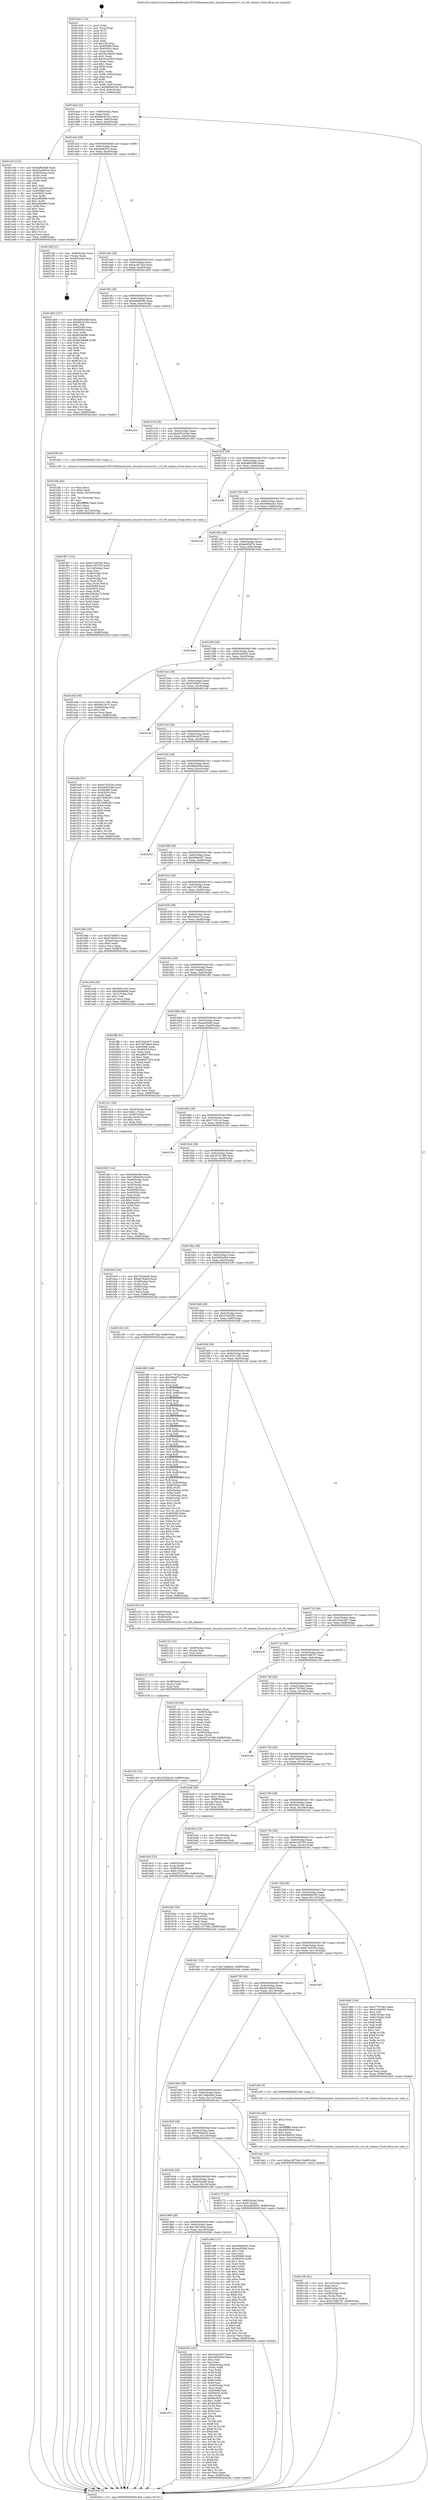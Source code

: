digraph "0x401430" {
  label = "0x401430 (/mnt/c/Users/mathe/Desktop/tcc/POCII/binaries/extr_linuxdriversnetvrf.c_vrf_rt6_release_Final-ollvm.out::main(0))"
  labelloc = "t"
  node[shape=record]

  Entry [label="",width=0.3,height=0.3,shape=circle,fillcolor=black,style=filled]
  "0x4014a4" [label="{
     0x4014a4 [32]\l
     | [instrs]\l
     &nbsp;&nbsp;0x4014a4 \<+6\>: mov -0x88(%rbp),%eax\l
     &nbsp;&nbsp;0x4014aa \<+2\>: mov %eax,%ecx\l
     &nbsp;&nbsp;0x4014ac \<+6\>: sub $0x88cd1202,%ecx\l
     &nbsp;&nbsp;0x4014b2 \<+6\>: mov %eax,-0x9c(%rbp)\l
     &nbsp;&nbsp;0x4014b8 \<+6\>: mov %ecx,-0xa0(%rbp)\l
     &nbsp;&nbsp;0x4014be \<+6\>: je 0000000000401e43 \<main+0xa13\>\l
  }"]
  "0x401e43" [label="{
     0x401e43 [122]\l
     | [instrs]\l
     &nbsp;&nbsp;0x401e43 \<+5\>: mov $0xbaf6c8d8,%eax\l
     &nbsp;&nbsp;0x401e48 \<+5\>: mov $0xd2ad4034,%ecx\l
     &nbsp;&nbsp;0x401e4d \<+4\>: mov -0x40(%rbp),%rdx\l
     &nbsp;&nbsp;0x401e51 \<+2\>: mov (%rdx),%esi\l
     &nbsp;&nbsp;0x401e53 \<+4\>: mov -0x50(%rbp),%rdx\l
     &nbsp;&nbsp;0x401e57 \<+2\>: cmp (%rdx),%esi\l
     &nbsp;&nbsp;0x401e59 \<+4\>: setl %dil\l
     &nbsp;&nbsp;0x401e5d \<+4\>: and $0x1,%dil\l
     &nbsp;&nbsp;0x401e61 \<+4\>: mov %dil,-0x29(%rbp)\l
     &nbsp;&nbsp;0x401e65 \<+7\>: mov 0x405068,%esi\l
     &nbsp;&nbsp;0x401e6c \<+8\>: mov 0x405054,%r8d\l
     &nbsp;&nbsp;0x401e74 \<+3\>: mov %esi,%r9d\l
     &nbsp;&nbsp;0x401e77 \<+7\>: sub $0xecf6b899,%r9d\l
     &nbsp;&nbsp;0x401e7e \<+4\>: sub $0x1,%r9d\l
     &nbsp;&nbsp;0x401e82 \<+7\>: add $0xecf6b899,%r9d\l
     &nbsp;&nbsp;0x401e89 \<+4\>: imul %r9d,%esi\l
     &nbsp;&nbsp;0x401e8d \<+3\>: and $0x1,%esi\l
     &nbsp;&nbsp;0x401e90 \<+3\>: cmp $0x0,%esi\l
     &nbsp;&nbsp;0x401e93 \<+4\>: sete %dil\l
     &nbsp;&nbsp;0x401e97 \<+4\>: cmp $0xa,%r8d\l
     &nbsp;&nbsp;0x401e9b \<+4\>: setl %r10b\l
     &nbsp;&nbsp;0x401e9f \<+3\>: mov %dil,%r11b\l
     &nbsp;&nbsp;0x401ea2 \<+3\>: and %r10b,%r11b\l
     &nbsp;&nbsp;0x401ea5 \<+3\>: xor %r10b,%dil\l
     &nbsp;&nbsp;0x401ea8 \<+3\>: or %dil,%r11b\l
     &nbsp;&nbsp;0x401eab \<+4\>: test $0x1,%r11b\l
     &nbsp;&nbsp;0x401eaf \<+3\>: cmovne %ecx,%eax\l
     &nbsp;&nbsp;0x401eb2 \<+6\>: mov %eax,-0x88(%rbp)\l
     &nbsp;&nbsp;0x401eb8 \<+5\>: jmp 00000000004022ed \<main+0xebd\>\l
  }"]
  "0x4014c4" [label="{
     0x4014c4 [28]\l
     | [instrs]\l
     &nbsp;&nbsp;0x4014c4 \<+5\>: jmp 00000000004014c9 \<main+0x99\>\l
     &nbsp;&nbsp;0x4014c9 \<+6\>: mov -0x9c(%rbp),%eax\l
     &nbsp;&nbsp;0x4014cf \<+5\>: sub $0xa4b82f3c,%eax\l
     &nbsp;&nbsp;0x4014d4 \<+6\>: mov %eax,-0xa4(%rbp)\l
     &nbsp;&nbsp;0x4014da \<+6\>: je 000000000040218b \<main+0xd5b\>\l
  }"]
  Exit [label="",width=0.3,height=0.3,shape=circle,fillcolor=black,style=filled,peripheries=2]
  "0x40218b" [label="{
     0x40218b [21]\l
     | [instrs]\l
     &nbsp;&nbsp;0x40218b \<+4\>: mov -0x80(%rbp),%rax\l
     &nbsp;&nbsp;0x40218f \<+2\>: mov (%rax),%eax\l
     &nbsp;&nbsp;0x402191 \<+4\>: lea -0x28(%rbp),%rsp\l
     &nbsp;&nbsp;0x402195 \<+1\>: pop %rbx\l
     &nbsp;&nbsp;0x402196 \<+2\>: pop %r12\l
     &nbsp;&nbsp;0x402198 \<+2\>: pop %r13\l
     &nbsp;&nbsp;0x40219a \<+2\>: pop %r14\l
     &nbsp;&nbsp;0x40219c \<+2\>: pop %r15\l
     &nbsp;&nbsp;0x40219e \<+1\>: pop %rbp\l
     &nbsp;&nbsp;0x40219f \<+1\>: ret\l
  }"]
  "0x4014e0" [label="{
     0x4014e0 [28]\l
     | [instrs]\l
     &nbsp;&nbsp;0x4014e0 \<+5\>: jmp 00000000004014e5 \<main+0xb5\>\l
     &nbsp;&nbsp;0x4014e5 \<+6\>: mov -0x9c(%rbp),%eax\l
     &nbsp;&nbsp;0x4014eb \<+5\>: sub $0xac38724d,%eax\l
     &nbsp;&nbsp;0x4014f0 \<+6\>: mov %eax,-0xa8(%rbp)\l
     &nbsp;&nbsp;0x4014f6 \<+6\>: je 0000000000401db0 \<main+0x980\>\l
  }"]
  "0x402140" [label="{
     0x402140 [15]\l
     | [instrs]\l
     &nbsp;&nbsp;0x402140 \<+10\>: movl $0x7650dc20,-0x88(%rbp)\l
     &nbsp;&nbsp;0x40214a \<+5\>: jmp 00000000004022ed \<main+0xebd\>\l
  }"]
  "0x401db0" [label="{
     0x401db0 [147]\l
     | [instrs]\l
     &nbsp;&nbsp;0x401db0 \<+5\>: mov $0xbaf6c8d8,%eax\l
     &nbsp;&nbsp;0x401db5 \<+5\>: mov $0x88cd1202,%ecx\l
     &nbsp;&nbsp;0x401dba \<+2\>: mov $0x1,%dl\l
     &nbsp;&nbsp;0x401dbc \<+7\>: mov 0x405068,%esi\l
     &nbsp;&nbsp;0x401dc3 \<+7\>: mov 0x405054,%edi\l
     &nbsp;&nbsp;0x401dca \<+3\>: mov %esi,%r8d\l
     &nbsp;&nbsp;0x401dcd \<+7\>: sub $0xbfc09e96,%r8d\l
     &nbsp;&nbsp;0x401dd4 \<+4\>: sub $0x1,%r8d\l
     &nbsp;&nbsp;0x401dd8 \<+7\>: add $0xbfc09e96,%r8d\l
     &nbsp;&nbsp;0x401ddf \<+4\>: imul %r8d,%esi\l
     &nbsp;&nbsp;0x401de3 \<+3\>: and $0x1,%esi\l
     &nbsp;&nbsp;0x401de6 \<+3\>: cmp $0x0,%esi\l
     &nbsp;&nbsp;0x401de9 \<+4\>: sete %r9b\l
     &nbsp;&nbsp;0x401ded \<+3\>: cmp $0xa,%edi\l
     &nbsp;&nbsp;0x401df0 \<+4\>: setl %r10b\l
     &nbsp;&nbsp;0x401df4 \<+3\>: mov %r9b,%r11b\l
     &nbsp;&nbsp;0x401df7 \<+4\>: xor $0xff,%r11b\l
     &nbsp;&nbsp;0x401dfb \<+3\>: mov %r10b,%bl\l
     &nbsp;&nbsp;0x401dfe \<+3\>: xor $0xff,%bl\l
     &nbsp;&nbsp;0x401e01 \<+3\>: xor $0x1,%dl\l
     &nbsp;&nbsp;0x401e04 \<+3\>: mov %r11b,%r14b\l
     &nbsp;&nbsp;0x401e07 \<+4\>: and $0xff,%r14b\l
     &nbsp;&nbsp;0x401e0b \<+3\>: and %dl,%r9b\l
     &nbsp;&nbsp;0x401e0e \<+3\>: mov %bl,%r15b\l
     &nbsp;&nbsp;0x401e11 \<+4\>: and $0xff,%r15b\l
     &nbsp;&nbsp;0x401e15 \<+3\>: and %dl,%r10b\l
     &nbsp;&nbsp;0x401e18 \<+3\>: or %r9b,%r14b\l
     &nbsp;&nbsp;0x401e1b \<+3\>: or %r10b,%r15b\l
     &nbsp;&nbsp;0x401e1e \<+3\>: xor %r15b,%r14b\l
     &nbsp;&nbsp;0x401e21 \<+3\>: or %bl,%r11b\l
     &nbsp;&nbsp;0x401e24 \<+4\>: xor $0xff,%r11b\l
     &nbsp;&nbsp;0x401e28 \<+3\>: or $0x1,%dl\l
     &nbsp;&nbsp;0x401e2b \<+3\>: and %dl,%r11b\l
     &nbsp;&nbsp;0x401e2e \<+3\>: or %r11b,%r14b\l
     &nbsp;&nbsp;0x401e31 \<+4\>: test $0x1,%r14b\l
     &nbsp;&nbsp;0x401e35 \<+3\>: cmovne %ecx,%eax\l
     &nbsp;&nbsp;0x401e38 \<+6\>: mov %eax,-0x88(%rbp)\l
     &nbsp;&nbsp;0x401e3e \<+5\>: jmp 00000000004022ed \<main+0xebd\>\l
  }"]
  "0x4014fc" [label="{
     0x4014fc [28]\l
     | [instrs]\l
     &nbsp;&nbsp;0x4014fc \<+5\>: jmp 0000000000401501 \<main+0xd1\>\l
     &nbsp;&nbsp;0x401501 \<+6\>: mov -0x9c(%rbp),%eax\l
     &nbsp;&nbsp;0x401507 \<+5\>: sub $0xb4b8fddb,%eax\l
     &nbsp;&nbsp;0x40150c \<+6\>: mov %eax,-0xac(%rbp)\l
     &nbsp;&nbsp;0x401512 \<+6\>: je 0000000000401a54 \<main+0x624\>\l
  }"]
  "0x402131" [label="{
     0x402131 [15]\l
     | [instrs]\l
     &nbsp;&nbsp;0x402131 \<+4\>: mov -0x48(%rbp),%rax\l
     &nbsp;&nbsp;0x402135 \<+3\>: mov (%rax),%rax\l
     &nbsp;&nbsp;0x402138 \<+3\>: mov %rax,%rdi\l
     &nbsp;&nbsp;0x40213b \<+5\>: call 0000000000401030 \<free@plt\>\l
     | [calls]\l
     &nbsp;&nbsp;0x401030 \{1\} (unknown)\l
  }"]
  "0x401a54" [label="{
     0x401a54\l
  }", style=dashed]
  "0x401518" [label="{
     0x401518 [28]\l
     | [instrs]\l
     &nbsp;&nbsp;0x401518 \<+5\>: jmp 000000000040151d \<main+0xed\>\l
     &nbsp;&nbsp;0x40151d \<+6\>: mov -0x9c(%rbp),%eax\l
     &nbsp;&nbsp;0x401523 \<+5\>: sub $0xb95252fa,%eax\l
     &nbsp;&nbsp;0x401528 \<+6\>: mov %eax,-0xb0(%rbp)\l
     &nbsp;&nbsp;0x40152e \<+6\>: je 0000000000401f36 \<main+0xb06\>\l
  }"]
  "0x402122" [label="{
     0x402122 [15]\l
     | [instrs]\l
     &nbsp;&nbsp;0x402122 \<+4\>: mov -0x60(%rbp),%rax\l
     &nbsp;&nbsp;0x402126 \<+3\>: mov (%rax),%rax\l
     &nbsp;&nbsp;0x402129 \<+3\>: mov %rax,%rdi\l
     &nbsp;&nbsp;0x40212c \<+5\>: call 0000000000401030 \<free@plt\>\l
     | [calls]\l
     &nbsp;&nbsp;0x401030 \{1\} (unknown)\l
  }"]
  "0x401f36" [label="{
     0x401f36 [5]\l
     | [instrs]\l
     &nbsp;&nbsp;0x401f36 \<+5\>: call 0000000000401160 \<next_i\>\l
     | [calls]\l
     &nbsp;&nbsp;0x401160 \{1\} (/mnt/c/Users/mathe/Desktop/tcc/POCII/binaries/extr_linuxdriversnetvrf.c_vrf_rt6_release_Final-ollvm.out::next_i)\l
  }"]
  "0x401534" [label="{
     0x401534 [28]\l
     | [instrs]\l
     &nbsp;&nbsp;0x401534 \<+5\>: jmp 0000000000401539 \<main+0x109\>\l
     &nbsp;&nbsp;0x401539 \<+6\>: mov -0x9c(%rbp),%eax\l
     &nbsp;&nbsp;0x40153f \<+5\>: sub $0xbaf6c8d8,%eax\l
     &nbsp;&nbsp;0x401544 \<+6\>: mov %eax,-0xb4(%rbp)\l
     &nbsp;&nbsp;0x40154a \<+6\>: je 0000000000402240 \<main+0xe10\>\l
  }"]
  "0x40187c" [label="{
     0x40187c\l
  }", style=dashed]
  "0x402240" [label="{
     0x402240\l
  }", style=dashed]
  "0x401550" [label="{
     0x401550 [28]\l
     | [instrs]\l
     &nbsp;&nbsp;0x401550 \<+5\>: jmp 0000000000401555 \<main+0x125\>\l
     &nbsp;&nbsp;0x401555 \<+6\>: mov -0x9c(%rbp),%eax\l
     &nbsp;&nbsp;0x40155b \<+5\>: sub $0xbd6bea01,%eax\l
     &nbsp;&nbsp;0x401560 \<+6\>: mov %eax,-0xb8(%rbp)\l
     &nbsp;&nbsp;0x401566 \<+6\>: je 00000000004021e5 \<main+0xdb5\>\l
  }"]
  "0x40204b" [label="{
     0x40204b [181]\l
     | [instrs]\l
     &nbsp;&nbsp;0x40204b \<+5\>: mov $0x33a5c637,%eax\l
     &nbsp;&nbsp;0x402050 \<+5\>: mov $0x2d65e0b0,%ecx\l
     &nbsp;&nbsp;0x402055 \<+2\>: mov $0x1,%dl\l
     &nbsp;&nbsp;0x402057 \<+2\>: xor %esi,%esi\l
     &nbsp;&nbsp;0x402059 \<+4\>: mov -0x40(%rbp),%rdi\l
     &nbsp;&nbsp;0x40205d \<+3\>: mov (%rdi),%r8d\l
     &nbsp;&nbsp;0x402060 \<+3\>: mov %esi,%r9d\l
     &nbsp;&nbsp;0x402063 \<+3\>: sub %r8d,%r9d\l
     &nbsp;&nbsp;0x402066 \<+3\>: mov %esi,%r8d\l
     &nbsp;&nbsp;0x402069 \<+4\>: sub $0x1,%r8d\l
     &nbsp;&nbsp;0x40206d \<+3\>: add %r8d,%r9d\l
     &nbsp;&nbsp;0x402070 \<+3\>: sub %r9d,%esi\l
     &nbsp;&nbsp;0x402073 \<+4\>: mov -0x40(%rbp),%rdi\l
     &nbsp;&nbsp;0x402077 \<+2\>: mov %esi,(%rdi)\l
     &nbsp;&nbsp;0x402079 \<+7\>: mov 0x405068,%esi\l
     &nbsp;&nbsp;0x402080 \<+8\>: mov 0x405054,%r8d\l
     &nbsp;&nbsp;0x402088 \<+3\>: mov %esi,%r9d\l
     &nbsp;&nbsp;0x40208b \<+7\>: sub $0x68cb921,%r9d\l
     &nbsp;&nbsp;0x402092 \<+4\>: sub $0x1,%r9d\l
     &nbsp;&nbsp;0x402096 \<+7\>: add $0x68cb921,%r9d\l
     &nbsp;&nbsp;0x40209d \<+4\>: imul %r9d,%esi\l
     &nbsp;&nbsp;0x4020a1 \<+3\>: and $0x1,%esi\l
     &nbsp;&nbsp;0x4020a4 \<+3\>: cmp $0x0,%esi\l
     &nbsp;&nbsp;0x4020a7 \<+4\>: sete %r10b\l
     &nbsp;&nbsp;0x4020ab \<+4\>: cmp $0xa,%r8d\l
     &nbsp;&nbsp;0x4020af \<+4\>: setl %r11b\l
     &nbsp;&nbsp;0x4020b3 \<+3\>: mov %r10b,%bl\l
     &nbsp;&nbsp;0x4020b6 \<+3\>: xor $0xff,%bl\l
     &nbsp;&nbsp;0x4020b9 \<+3\>: mov %r11b,%r14b\l
     &nbsp;&nbsp;0x4020bc \<+4\>: xor $0xff,%r14b\l
     &nbsp;&nbsp;0x4020c0 \<+3\>: xor $0x0,%dl\l
     &nbsp;&nbsp;0x4020c3 \<+3\>: mov %bl,%r15b\l
     &nbsp;&nbsp;0x4020c6 \<+4\>: and $0x0,%r15b\l
     &nbsp;&nbsp;0x4020ca \<+3\>: and %dl,%r10b\l
     &nbsp;&nbsp;0x4020cd \<+3\>: mov %r14b,%r12b\l
     &nbsp;&nbsp;0x4020d0 \<+4\>: and $0x0,%r12b\l
     &nbsp;&nbsp;0x4020d4 \<+3\>: and %dl,%r11b\l
     &nbsp;&nbsp;0x4020d7 \<+3\>: or %r10b,%r15b\l
     &nbsp;&nbsp;0x4020da \<+3\>: or %r11b,%r12b\l
     &nbsp;&nbsp;0x4020dd \<+3\>: xor %r12b,%r15b\l
     &nbsp;&nbsp;0x4020e0 \<+3\>: or %r14b,%bl\l
     &nbsp;&nbsp;0x4020e3 \<+3\>: xor $0xff,%bl\l
     &nbsp;&nbsp;0x4020e6 \<+3\>: or $0x0,%dl\l
     &nbsp;&nbsp;0x4020e9 \<+2\>: and %dl,%bl\l
     &nbsp;&nbsp;0x4020eb \<+3\>: or %bl,%r15b\l
     &nbsp;&nbsp;0x4020ee \<+4\>: test $0x1,%r15b\l
     &nbsp;&nbsp;0x4020f2 \<+3\>: cmovne %ecx,%eax\l
     &nbsp;&nbsp;0x4020f5 \<+6\>: mov %eax,-0x88(%rbp)\l
     &nbsp;&nbsp;0x4020fb \<+5\>: jmp 00000000004022ed \<main+0xebd\>\l
  }"]
  "0x4021e5" [label="{
     0x4021e5\l
  }", style=dashed]
  "0x40156c" [label="{
     0x40156c [28]\l
     | [instrs]\l
     &nbsp;&nbsp;0x40156c \<+5\>: jmp 0000000000401571 \<main+0x141\>\l
     &nbsp;&nbsp;0x401571 \<+6\>: mov -0x9c(%rbp),%eax\l
     &nbsp;&nbsp;0x401577 \<+5\>: sub $0xbe952f74,%eax\l
     &nbsp;&nbsp;0x40157c \<+6\>: mov %eax,-0xbc(%rbp)\l
     &nbsp;&nbsp;0x401582 \<+6\>: je 0000000000401b4d \<main+0x71d\>\l
  }"]
  "0x401f67" [label="{
     0x401f67 [122]\l
     | [instrs]\l
     &nbsp;&nbsp;0x401f67 \<+5\>: mov $0x6743525e,%ecx\l
     &nbsp;&nbsp;0x401f6c \<+5\>: mov $0x61293753,%edx\l
     &nbsp;&nbsp;0x401f71 \<+6\>: mov -0x134(%rbp),%esi\l
     &nbsp;&nbsp;0x401f77 \<+3\>: imul %eax,%esi\l
     &nbsp;&nbsp;0x401f7a \<+4\>: mov -0x48(%rbp),%rdi\l
     &nbsp;&nbsp;0x401f7e \<+3\>: mov (%rdi),%rdi\l
     &nbsp;&nbsp;0x401f81 \<+4\>: mov -0x40(%rbp),%r8\l
     &nbsp;&nbsp;0x401f85 \<+3\>: movslq (%r8),%r8\l
     &nbsp;&nbsp;0x401f88 \<+4\>: mov %esi,(%rdi,%r8,4)\l
     &nbsp;&nbsp;0x401f8c \<+7\>: mov 0x405068,%eax\l
     &nbsp;&nbsp;0x401f93 \<+7\>: mov 0x405054,%esi\l
     &nbsp;&nbsp;0x401f9a \<+3\>: mov %eax,%r9d\l
     &nbsp;&nbsp;0x401f9d \<+7\>: add $0x55836a75,%r9d\l
     &nbsp;&nbsp;0x401fa4 \<+4\>: sub $0x1,%r9d\l
     &nbsp;&nbsp;0x401fa8 \<+7\>: sub $0x55836a75,%r9d\l
     &nbsp;&nbsp;0x401faf \<+4\>: imul %r9d,%eax\l
     &nbsp;&nbsp;0x401fb3 \<+3\>: and $0x1,%eax\l
     &nbsp;&nbsp;0x401fb6 \<+3\>: cmp $0x0,%eax\l
     &nbsp;&nbsp;0x401fb9 \<+4\>: sete %r10b\l
     &nbsp;&nbsp;0x401fbd \<+3\>: cmp $0xa,%esi\l
     &nbsp;&nbsp;0x401fc0 \<+4\>: setl %r11b\l
     &nbsp;&nbsp;0x401fc4 \<+3\>: mov %r10b,%bl\l
     &nbsp;&nbsp;0x401fc7 \<+3\>: and %r11b,%bl\l
     &nbsp;&nbsp;0x401fca \<+3\>: xor %r11b,%r10b\l
     &nbsp;&nbsp;0x401fcd \<+3\>: or %r10b,%bl\l
     &nbsp;&nbsp;0x401fd0 \<+3\>: test $0x1,%bl\l
     &nbsp;&nbsp;0x401fd3 \<+3\>: cmovne %edx,%ecx\l
     &nbsp;&nbsp;0x401fd6 \<+6\>: mov %ecx,-0x88(%rbp)\l
     &nbsp;&nbsp;0x401fdc \<+5\>: jmp 00000000004022ed \<main+0xebd\>\l
  }"]
  "0x401b4d" [label="{
     0x401b4d\l
  }", style=dashed]
  "0x401588" [label="{
     0x401588 [28]\l
     | [instrs]\l
     &nbsp;&nbsp;0x401588 \<+5\>: jmp 000000000040158d \<main+0x15d\>\l
     &nbsp;&nbsp;0x40158d \<+6\>: mov -0x9c(%rbp),%eax\l
     &nbsp;&nbsp;0x401593 \<+5\>: sub $0xd2ad4034,%eax\l
     &nbsp;&nbsp;0x401598 \<+6\>: mov %eax,-0xc0(%rbp)\l
     &nbsp;&nbsp;0x40159e \<+6\>: je 0000000000401ebd \<main+0xa8d\>\l
  }"]
  "0x401f3b" [label="{
     0x401f3b [44]\l
     | [instrs]\l
     &nbsp;&nbsp;0x401f3b \<+2\>: xor %ecx,%ecx\l
     &nbsp;&nbsp;0x401f3d \<+5\>: mov $0x2,%edx\l
     &nbsp;&nbsp;0x401f42 \<+6\>: mov %edx,-0x130(%rbp)\l
     &nbsp;&nbsp;0x401f48 \<+1\>: cltd\l
     &nbsp;&nbsp;0x401f49 \<+6\>: mov -0x130(%rbp),%esi\l
     &nbsp;&nbsp;0x401f4f \<+2\>: idiv %esi\l
     &nbsp;&nbsp;0x401f51 \<+6\>: imul $0xfffffffe,%edx,%edx\l
     &nbsp;&nbsp;0x401f57 \<+3\>: sub $0x1,%ecx\l
     &nbsp;&nbsp;0x401f5a \<+2\>: sub %ecx,%edx\l
     &nbsp;&nbsp;0x401f5c \<+6\>: mov %edx,-0x134(%rbp)\l
     &nbsp;&nbsp;0x401f62 \<+5\>: call 0000000000401160 \<next_i\>\l
     | [calls]\l
     &nbsp;&nbsp;0x401160 \{1\} (/mnt/c/Users/mathe/Desktop/tcc/POCII/binaries/extr_linuxdriversnetvrf.c_vrf_rt6_release_Final-ollvm.out::next_i)\l
  }"]
  "0x401ebd" [label="{
     0x401ebd [30]\l
     | [instrs]\l
     &nbsp;&nbsp;0x401ebd \<+5\>: mov $0x33211381,%eax\l
     &nbsp;&nbsp;0x401ec2 \<+5\>: mov $0xf00c3a75,%ecx\l
     &nbsp;&nbsp;0x401ec7 \<+3\>: mov -0x29(%rbp),%dl\l
     &nbsp;&nbsp;0x401eca \<+3\>: test $0x1,%dl\l
     &nbsp;&nbsp;0x401ecd \<+3\>: cmovne %ecx,%eax\l
     &nbsp;&nbsp;0x401ed0 \<+6\>: mov %eax,-0x88(%rbp)\l
     &nbsp;&nbsp;0x401ed6 \<+5\>: jmp 00000000004022ed \<main+0xebd\>\l
  }"]
  "0x4015a4" [label="{
     0x4015a4 [28]\l
     | [instrs]\l
     &nbsp;&nbsp;0x4015a4 \<+5\>: jmp 00000000004015a9 \<main+0x179\>\l
     &nbsp;&nbsp;0x4015a9 \<+6\>: mov -0x9c(%rbp),%eax\l
     &nbsp;&nbsp;0x4015af \<+5\>: sub $0xd7b0fd7c,%eax\l
     &nbsp;&nbsp;0x4015b4 \<+6\>: mov %eax,-0xc4(%rbp)\l
     &nbsp;&nbsp;0x4015ba \<+6\>: je 000000000040214f \<main+0xd1f\>\l
  }"]
  "0x401d2f" [label="{
     0x401d2f [114]\l
     | [instrs]\l
     &nbsp;&nbsp;0x401d2f \<+5\>: mov $0xf46b629e,%ecx\l
     &nbsp;&nbsp;0x401d34 \<+5\>: mov $0x749b44d3,%edx\l
     &nbsp;&nbsp;0x401d39 \<+4\>: mov -0x48(%rbp),%rdi\l
     &nbsp;&nbsp;0x401d3d \<+3\>: mov %rax,(%rdi)\l
     &nbsp;&nbsp;0x401d40 \<+4\>: mov -0x40(%rbp),%rax\l
     &nbsp;&nbsp;0x401d44 \<+6\>: movl $0x0,(%rax)\l
     &nbsp;&nbsp;0x401d4a \<+7\>: mov 0x405068,%esi\l
     &nbsp;&nbsp;0x401d51 \<+8\>: mov 0x405054,%r8d\l
     &nbsp;&nbsp;0x401d59 \<+3\>: mov %esi,%r9d\l
     &nbsp;&nbsp;0x401d5c \<+7\>: add $0x8fae5d10,%r9d\l
     &nbsp;&nbsp;0x401d63 \<+4\>: sub $0x1,%r9d\l
     &nbsp;&nbsp;0x401d67 \<+7\>: sub $0x8fae5d10,%r9d\l
     &nbsp;&nbsp;0x401d6e \<+4\>: imul %r9d,%esi\l
     &nbsp;&nbsp;0x401d72 \<+3\>: and $0x1,%esi\l
     &nbsp;&nbsp;0x401d75 \<+3\>: cmp $0x0,%esi\l
     &nbsp;&nbsp;0x401d78 \<+4\>: sete %r10b\l
     &nbsp;&nbsp;0x401d7c \<+4\>: cmp $0xa,%r8d\l
     &nbsp;&nbsp;0x401d80 \<+4\>: setl %r11b\l
     &nbsp;&nbsp;0x401d84 \<+3\>: mov %r10b,%bl\l
     &nbsp;&nbsp;0x401d87 \<+3\>: and %r11b,%bl\l
     &nbsp;&nbsp;0x401d8a \<+3\>: xor %r11b,%r10b\l
     &nbsp;&nbsp;0x401d8d \<+3\>: or %r10b,%bl\l
     &nbsp;&nbsp;0x401d90 \<+3\>: test $0x1,%bl\l
     &nbsp;&nbsp;0x401d93 \<+3\>: cmovne %edx,%ecx\l
     &nbsp;&nbsp;0x401d96 \<+6\>: mov %ecx,-0x88(%rbp)\l
     &nbsp;&nbsp;0x401d9c \<+5\>: jmp 00000000004022ed \<main+0xebd\>\l
  }"]
  "0x40214f" [label="{
     0x40214f\l
  }", style=dashed]
  "0x4015c0" [label="{
     0x4015c0 [28]\l
     | [instrs]\l
     &nbsp;&nbsp;0x4015c0 \<+5\>: jmp 00000000004015c5 \<main+0x195\>\l
     &nbsp;&nbsp;0x4015c5 \<+6\>: mov -0x9c(%rbp),%eax\l
     &nbsp;&nbsp;0x4015cb \<+5\>: sub $0xf00c3a75,%eax\l
     &nbsp;&nbsp;0x4015d0 \<+6\>: mov %eax,-0xc8(%rbp)\l
     &nbsp;&nbsp;0x4015d6 \<+6\>: je 0000000000401edb \<main+0xaab\>\l
  }"]
  "0x401860" [label="{
     0x401860 [28]\l
     | [instrs]\l
     &nbsp;&nbsp;0x401860 \<+5\>: jmp 0000000000401865 \<main+0x435\>\l
     &nbsp;&nbsp;0x401865 \<+6\>: mov -0x9c(%rbp),%eax\l
     &nbsp;&nbsp;0x40186b \<+5\>: sub $0x7e674bc6,%eax\l
     &nbsp;&nbsp;0x401870 \<+6\>: mov %eax,-0x128(%rbp)\l
     &nbsp;&nbsp;0x401876 \<+6\>: je 000000000040204b \<main+0xc1b\>\l
  }"]
  "0x401edb" [label="{
     0x401edb [91]\l
     | [instrs]\l
     &nbsp;&nbsp;0x401edb \<+5\>: mov $0x6743525e,%eax\l
     &nbsp;&nbsp;0x401ee0 \<+5\>: mov $0xb95252fa,%ecx\l
     &nbsp;&nbsp;0x401ee5 \<+7\>: mov 0x405068,%edx\l
     &nbsp;&nbsp;0x401eec \<+7\>: mov 0x405054,%esi\l
     &nbsp;&nbsp;0x401ef3 \<+2\>: mov %edx,%edi\l
     &nbsp;&nbsp;0x401ef5 \<+6\>: sub $0x7d082601,%edi\l
     &nbsp;&nbsp;0x401efb \<+3\>: sub $0x1,%edi\l
     &nbsp;&nbsp;0x401efe \<+6\>: add $0x7d082601,%edi\l
     &nbsp;&nbsp;0x401f04 \<+3\>: imul %edi,%edx\l
     &nbsp;&nbsp;0x401f07 \<+3\>: and $0x1,%edx\l
     &nbsp;&nbsp;0x401f0a \<+3\>: cmp $0x0,%edx\l
     &nbsp;&nbsp;0x401f0d \<+4\>: sete %r8b\l
     &nbsp;&nbsp;0x401f11 \<+3\>: cmp $0xa,%esi\l
     &nbsp;&nbsp;0x401f14 \<+4\>: setl %r9b\l
     &nbsp;&nbsp;0x401f18 \<+3\>: mov %r8b,%r10b\l
     &nbsp;&nbsp;0x401f1b \<+3\>: and %r9b,%r10b\l
     &nbsp;&nbsp;0x401f1e \<+3\>: xor %r9b,%r8b\l
     &nbsp;&nbsp;0x401f21 \<+3\>: or %r8b,%r10b\l
     &nbsp;&nbsp;0x401f24 \<+4\>: test $0x1,%r10b\l
     &nbsp;&nbsp;0x401f28 \<+3\>: cmovne %ecx,%eax\l
     &nbsp;&nbsp;0x401f2b \<+6\>: mov %eax,-0x88(%rbp)\l
     &nbsp;&nbsp;0x401f31 \<+5\>: jmp 00000000004022ed \<main+0xebd\>\l
  }"]
  "0x4015dc" [label="{
     0x4015dc [28]\l
     | [instrs]\l
     &nbsp;&nbsp;0x4015dc \<+5\>: jmp 00000000004015e1 \<main+0x1b1\>\l
     &nbsp;&nbsp;0x4015e1 \<+6\>: mov -0x9c(%rbp),%eax\l
     &nbsp;&nbsp;0x4015e7 \<+5\>: sub $0xf46b629e,%eax\l
     &nbsp;&nbsp;0x4015ec \<+6\>: mov %eax,-0xcc(%rbp)\l
     &nbsp;&nbsp;0x4015f2 \<+6\>: je 0000000000402203 \<main+0xdd3\>\l
  }"]
  "0x401c89" [label="{
     0x401c89 [137]\l
     | [instrs]\l
     &nbsp;&nbsp;0x401c89 \<+5\>: mov $0xf46b629e,%eax\l
     &nbsp;&nbsp;0x401c8e \<+5\>: mov $0xaa282b6,%ecx\l
     &nbsp;&nbsp;0x401c93 \<+2\>: mov $0x1,%dl\l
     &nbsp;&nbsp;0x401c95 \<+2\>: xor %esi,%esi\l
     &nbsp;&nbsp;0x401c97 \<+7\>: mov 0x405068,%edi\l
     &nbsp;&nbsp;0x401c9e \<+8\>: mov 0x405054,%r8d\l
     &nbsp;&nbsp;0x401ca6 \<+3\>: sub $0x1,%esi\l
     &nbsp;&nbsp;0x401ca9 \<+3\>: mov %edi,%r9d\l
     &nbsp;&nbsp;0x401cac \<+3\>: add %esi,%r9d\l
     &nbsp;&nbsp;0x401caf \<+4\>: imul %r9d,%edi\l
     &nbsp;&nbsp;0x401cb3 \<+3\>: and $0x1,%edi\l
     &nbsp;&nbsp;0x401cb6 \<+3\>: cmp $0x0,%edi\l
     &nbsp;&nbsp;0x401cb9 \<+4\>: sete %r10b\l
     &nbsp;&nbsp;0x401cbd \<+4\>: cmp $0xa,%r8d\l
     &nbsp;&nbsp;0x401cc1 \<+4\>: setl %r11b\l
     &nbsp;&nbsp;0x401cc5 \<+3\>: mov %r10b,%bl\l
     &nbsp;&nbsp;0x401cc8 \<+3\>: xor $0xff,%bl\l
     &nbsp;&nbsp;0x401ccb \<+3\>: mov %r11b,%r14b\l
     &nbsp;&nbsp;0x401cce \<+4\>: xor $0xff,%r14b\l
     &nbsp;&nbsp;0x401cd2 \<+3\>: xor $0x0,%dl\l
     &nbsp;&nbsp;0x401cd5 \<+3\>: mov %bl,%r15b\l
     &nbsp;&nbsp;0x401cd8 \<+4\>: and $0x0,%r15b\l
     &nbsp;&nbsp;0x401cdc \<+3\>: and %dl,%r10b\l
     &nbsp;&nbsp;0x401cdf \<+3\>: mov %r14b,%r12b\l
     &nbsp;&nbsp;0x401ce2 \<+4\>: and $0x0,%r12b\l
     &nbsp;&nbsp;0x401ce6 \<+3\>: and %dl,%r11b\l
     &nbsp;&nbsp;0x401ce9 \<+3\>: or %r10b,%r15b\l
     &nbsp;&nbsp;0x401cec \<+3\>: or %r11b,%r12b\l
     &nbsp;&nbsp;0x401cef \<+3\>: xor %r12b,%r15b\l
     &nbsp;&nbsp;0x401cf2 \<+3\>: or %r14b,%bl\l
     &nbsp;&nbsp;0x401cf5 \<+3\>: xor $0xff,%bl\l
     &nbsp;&nbsp;0x401cf8 \<+3\>: or $0x0,%dl\l
     &nbsp;&nbsp;0x401cfb \<+2\>: and %dl,%bl\l
     &nbsp;&nbsp;0x401cfd \<+3\>: or %bl,%r15b\l
     &nbsp;&nbsp;0x401d00 \<+4\>: test $0x1,%r15b\l
     &nbsp;&nbsp;0x401d04 \<+3\>: cmovne %ecx,%eax\l
     &nbsp;&nbsp;0x401d07 \<+6\>: mov %eax,-0x88(%rbp)\l
     &nbsp;&nbsp;0x401d0d \<+5\>: jmp 00000000004022ed \<main+0xebd\>\l
  }"]
  "0x402203" [label="{
     0x402203\l
  }", style=dashed]
  "0x4015f8" [label="{
     0x4015f8 [28]\l
     | [instrs]\l
     &nbsp;&nbsp;0x4015f8 \<+5\>: jmp 00000000004015fd \<main+0x1cd\>\l
     &nbsp;&nbsp;0x4015fd \<+6\>: mov -0x9c(%rbp),%eax\l
     &nbsp;&nbsp;0x401603 \<+5\>: sub $0xfd8a6357,%eax\l
     &nbsp;&nbsp;0x401608 \<+6\>: mov %eax,-0xd0(%rbp)\l
     &nbsp;&nbsp;0x40160e \<+6\>: je 0000000000401ae7 \<main+0x6b7\>\l
  }"]
  "0x401844" [label="{
     0x401844 [28]\l
     | [instrs]\l
     &nbsp;&nbsp;0x401844 \<+5\>: jmp 0000000000401849 \<main+0x419\>\l
     &nbsp;&nbsp;0x401849 \<+6\>: mov -0x9c(%rbp),%eax\l
     &nbsp;&nbsp;0x40184f \<+5\>: sub $0x7652baf4,%eax\l
     &nbsp;&nbsp;0x401854 \<+6\>: mov %eax,-0x124(%rbp)\l
     &nbsp;&nbsp;0x40185a \<+6\>: je 0000000000401c89 \<main+0x859\>\l
  }"]
  "0x401ae7" [label="{
     0x401ae7\l
  }", style=dashed]
  "0x401614" [label="{
     0x401614 [28]\l
     | [instrs]\l
     &nbsp;&nbsp;0x401614 \<+5\>: jmp 0000000000401619 \<main+0x1e9\>\l
     &nbsp;&nbsp;0x401619 \<+6\>: mov -0x9c(%rbp),%eax\l
     &nbsp;&nbsp;0x40161f \<+5\>: sub $0x119728b,%eax\l
     &nbsp;&nbsp;0x401624 \<+6\>: mov %eax,-0xd4(%rbp)\l
     &nbsp;&nbsp;0x40162a \<+6\>: je 0000000000401b8a \<main+0x75a\>\l
  }"]
  "0x402172" [label="{
     0x402172 [25]\l
     | [instrs]\l
     &nbsp;&nbsp;0x402172 \<+4\>: mov -0x80(%rbp),%rax\l
     &nbsp;&nbsp;0x402176 \<+6\>: movl $0x0,(%rax)\l
     &nbsp;&nbsp;0x40217c \<+10\>: movl $0xa4b82f3c,-0x88(%rbp)\l
     &nbsp;&nbsp;0x402186 \<+5\>: jmp 00000000004022ed \<main+0xebd\>\l
  }"]
  "0x401b8a" [label="{
     0x401b8a [30]\l
     | [instrs]\l
     &nbsp;&nbsp;0x401b8a \<+5\>: mov $0xd7b0fd7c,%eax\l
     &nbsp;&nbsp;0x401b8f \<+5\>: mov $0x5794537a,%ecx\l
     &nbsp;&nbsp;0x401b94 \<+3\>: mov -0x30(%rbp),%edx\l
     &nbsp;&nbsp;0x401b97 \<+3\>: cmp $0x0,%edx\l
     &nbsp;&nbsp;0x401b9a \<+3\>: cmove %ecx,%eax\l
     &nbsp;&nbsp;0x401b9d \<+6\>: mov %eax,-0x88(%rbp)\l
     &nbsp;&nbsp;0x401ba3 \<+5\>: jmp 00000000004022ed \<main+0xebd\>\l
  }"]
  "0x401630" [label="{
     0x401630 [28]\l
     | [instrs]\l
     &nbsp;&nbsp;0x401630 \<+5\>: jmp 0000000000401635 \<main+0x205\>\l
     &nbsp;&nbsp;0x401635 \<+6\>: mov -0x9c(%rbp),%eax\l
     &nbsp;&nbsp;0x40163b \<+5\>: sub $0x385a57a,%eax\l
     &nbsp;&nbsp;0x401640 \<+6\>: mov %eax,-0xd8(%rbp)\l
     &nbsp;&nbsp;0x401646 \<+6\>: je 0000000000401a36 \<main+0x606\>\l
  }"]
  "0x401828" [label="{
     0x401828 [28]\l
     | [instrs]\l
     &nbsp;&nbsp;0x401828 \<+5\>: jmp 000000000040182d \<main+0x3fd\>\l
     &nbsp;&nbsp;0x40182d \<+6\>: mov -0x9c(%rbp),%eax\l
     &nbsp;&nbsp;0x401833 \<+5\>: sub $0x7650dc20,%eax\l
     &nbsp;&nbsp;0x401838 \<+6\>: mov %eax,-0x120(%rbp)\l
     &nbsp;&nbsp;0x40183e \<+6\>: je 0000000000402172 \<main+0xd42\>\l
  }"]
  "0x401a36" [label="{
     0x401a36 [30]\l
     | [instrs]\l
     &nbsp;&nbsp;0x401a36 \<+5\>: mov $0x5b621f4c,%eax\l
     &nbsp;&nbsp;0x401a3b \<+5\>: mov $0xb4b8fddb,%ecx\l
     &nbsp;&nbsp;0x401a40 \<+3\>: mov -0x31(%rbp),%dl\l
     &nbsp;&nbsp;0x401a43 \<+3\>: test $0x1,%dl\l
     &nbsp;&nbsp;0x401a46 \<+3\>: cmovne %ecx,%eax\l
     &nbsp;&nbsp;0x401a49 \<+6\>: mov %eax,-0x88(%rbp)\l
     &nbsp;&nbsp;0x401a4f \<+5\>: jmp 00000000004022ed \<main+0xebd\>\l
  }"]
  "0x40164c" [label="{
     0x40164c [28]\l
     | [instrs]\l
     &nbsp;&nbsp;0x40164c \<+5\>: jmp 0000000000401651 \<main+0x221\>\l
     &nbsp;&nbsp;0x401651 \<+6\>: mov -0x9c(%rbp),%eax\l
     &nbsp;&nbsp;0x401657 \<+5\>: sub $0x7addb4d,%eax\l
     &nbsp;&nbsp;0x40165c \<+6\>: mov %eax,-0xdc(%rbp)\l
     &nbsp;&nbsp;0x401662 \<+6\>: je 0000000000401ff0 \<main+0xbc0\>\l
  }"]
  "0x401da1" [label="{
     0x401da1 [15]\l
     | [instrs]\l
     &nbsp;&nbsp;0x401da1 \<+10\>: movl $0xac38724d,-0x88(%rbp)\l
     &nbsp;&nbsp;0x401dab \<+5\>: jmp 00000000004022ed \<main+0xebd\>\l
  }"]
  "0x401ff0" [label="{
     0x401ff0 [91]\l
     | [instrs]\l
     &nbsp;&nbsp;0x401ff0 \<+5\>: mov $0x33a5c637,%eax\l
     &nbsp;&nbsp;0x401ff5 \<+5\>: mov $0x7e674bc6,%ecx\l
     &nbsp;&nbsp;0x401ffa \<+7\>: mov 0x405068,%edx\l
     &nbsp;&nbsp;0x402001 \<+7\>: mov 0x405054,%esi\l
     &nbsp;&nbsp;0x402008 \<+2\>: mov %edx,%edi\l
     &nbsp;&nbsp;0x40200a \<+6\>: sub $0xa8657304,%edi\l
     &nbsp;&nbsp;0x402010 \<+3\>: sub $0x1,%edi\l
     &nbsp;&nbsp;0x402013 \<+6\>: add $0xa8657304,%edi\l
     &nbsp;&nbsp;0x402019 \<+3\>: imul %edi,%edx\l
     &nbsp;&nbsp;0x40201c \<+3\>: and $0x1,%edx\l
     &nbsp;&nbsp;0x40201f \<+3\>: cmp $0x0,%edx\l
     &nbsp;&nbsp;0x402022 \<+4\>: sete %r8b\l
     &nbsp;&nbsp;0x402026 \<+3\>: cmp $0xa,%esi\l
     &nbsp;&nbsp;0x402029 \<+4\>: setl %r9b\l
     &nbsp;&nbsp;0x40202d \<+3\>: mov %r8b,%r10b\l
     &nbsp;&nbsp;0x402030 \<+3\>: and %r9b,%r10b\l
     &nbsp;&nbsp;0x402033 \<+3\>: xor %r9b,%r8b\l
     &nbsp;&nbsp;0x402036 \<+3\>: or %r8b,%r10b\l
     &nbsp;&nbsp;0x402039 \<+4\>: test $0x1,%r10b\l
     &nbsp;&nbsp;0x40203d \<+3\>: cmovne %ecx,%eax\l
     &nbsp;&nbsp;0x402040 \<+6\>: mov %eax,-0x88(%rbp)\l
     &nbsp;&nbsp;0x402046 \<+5\>: jmp 00000000004022ed \<main+0xebd\>\l
  }"]
  "0x401668" [label="{
     0x401668 [28]\l
     | [instrs]\l
     &nbsp;&nbsp;0x401668 \<+5\>: jmp 000000000040166d \<main+0x23d\>\l
     &nbsp;&nbsp;0x40166d \<+6\>: mov -0x9c(%rbp),%eax\l
     &nbsp;&nbsp;0x401673 \<+5\>: sub $0xaa282b6,%eax\l
     &nbsp;&nbsp;0x401678 \<+6\>: mov %eax,-0xe0(%rbp)\l
     &nbsp;&nbsp;0x40167e \<+6\>: je 0000000000401d12 \<main+0x8e2\>\l
  }"]
  "0x401c36" [label="{
     0x401c36 [41]\l
     | [instrs]\l
     &nbsp;&nbsp;0x401c36 \<+6\>: mov -0x12c(%rbp),%ecx\l
     &nbsp;&nbsp;0x401c3c \<+3\>: imul %eax,%ecx\l
     &nbsp;&nbsp;0x401c3f \<+4\>: mov -0x60(%rbp),%rsi\l
     &nbsp;&nbsp;0x401c43 \<+3\>: mov (%rsi),%rsi\l
     &nbsp;&nbsp;0x401c46 \<+4\>: mov -0x58(%rbp),%rdi\l
     &nbsp;&nbsp;0x401c4a \<+3\>: movslq (%rdi),%rdi\l
     &nbsp;&nbsp;0x401c4d \<+3\>: mov %ecx,(%rsi,%rdi,4)\l
     &nbsp;&nbsp;0x401c50 \<+10\>: movl $0x47b8b737,-0x88(%rbp)\l
     &nbsp;&nbsp;0x401c5a \<+5\>: jmp 00000000004022ed \<main+0xebd\>\l
  }"]
  "0x401d12" [label="{
     0x401d12 [29]\l
     | [instrs]\l
     &nbsp;&nbsp;0x401d12 \<+4\>: mov -0x50(%rbp),%rax\l
     &nbsp;&nbsp;0x401d16 \<+6\>: movl $0x1,(%rax)\l
     &nbsp;&nbsp;0x401d1c \<+4\>: mov -0x50(%rbp),%rax\l
     &nbsp;&nbsp;0x401d20 \<+3\>: movslq (%rax),%rax\l
     &nbsp;&nbsp;0x401d23 \<+4\>: shl $0x2,%rax\l
     &nbsp;&nbsp;0x401d27 \<+3\>: mov %rax,%rdi\l
     &nbsp;&nbsp;0x401d2a \<+5\>: call 0000000000401050 \<malloc@plt\>\l
     | [calls]\l
     &nbsp;&nbsp;0x401050 \{1\} (unknown)\l
  }"]
  "0x401684" [label="{
     0x401684 [28]\l
     | [instrs]\l
     &nbsp;&nbsp;0x401684 \<+5\>: jmp 0000000000401689 \<main+0x259\>\l
     &nbsp;&nbsp;0x401689 \<+6\>: mov -0x9c(%rbp),%eax\l
     &nbsp;&nbsp;0x40168f \<+5\>: sub $0x17cf31cc,%eax\l
     &nbsp;&nbsp;0x401694 \<+6\>: mov %eax,-0xe4(%rbp)\l
     &nbsp;&nbsp;0x40169a \<+6\>: je 000000000040215e \<main+0xd2e\>\l
  }"]
  "0x401c0e" [label="{
     0x401c0e [40]\l
     | [instrs]\l
     &nbsp;&nbsp;0x401c0e \<+5\>: mov $0x2,%ecx\l
     &nbsp;&nbsp;0x401c13 \<+1\>: cltd\l
     &nbsp;&nbsp;0x401c14 \<+2\>: idiv %ecx\l
     &nbsp;&nbsp;0x401c16 \<+6\>: imul $0xfffffffe,%edx,%ecx\l
     &nbsp;&nbsp;0x401c1c \<+6\>: sub $0x450b60c0,%ecx\l
     &nbsp;&nbsp;0x401c22 \<+3\>: add $0x1,%ecx\l
     &nbsp;&nbsp;0x401c25 \<+6\>: add $0x450b60c0,%ecx\l
     &nbsp;&nbsp;0x401c2b \<+6\>: mov %ecx,-0x12c(%rbp)\l
     &nbsp;&nbsp;0x401c31 \<+5\>: call 0000000000401160 \<next_i\>\l
     | [calls]\l
     &nbsp;&nbsp;0x401160 \{1\} (/mnt/c/Users/mathe/Desktop/tcc/POCII/binaries/extr_linuxdriversnetvrf.c_vrf_rt6_release_Final-ollvm.out::next_i)\l
  }"]
  "0x40215e" [label="{
     0x40215e\l
  }", style=dashed]
  "0x4016a0" [label="{
     0x4016a0 [28]\l
     | [instrs]\l
     &nbsp;&nbsp;0x4016a0 \<+5\>: jmp 00000000004016a5 \<main+0x275\>\l
     &nbsp;&nbsp;0x4016a5 \<+6\>: mov -0x9c(%rbp),%eax\l
     &nbsp;&nbsp;0x4016ab \<+5\>: sub $0x207a7c88,%eax\l
     &nbsp;&nbsp;0x4016b0 \<+6\>: mov %eax,-0xe8(%rbp)\l
     &nbsp;&nbsp;0x4016b6 \<+6\>: je 0000000000401be5 \<main+0x7b5\>\l
  }"]
  "0x40180c" [label="{
     0x40180c [28]\l
     | [instrs]\l
     &nbsp;&nbsp;0x40180c \<+5\>: jmp 0000000000401811 \<main+0x3e1\>\l
     &nbsp;&nbsp;0x401811 \<+6\>: mov -0x9c(%rbp),%eax\l
     &nbsp;&nbsp;0x401817 \<+5\>: sub $0x749b44d3,%eax\l
     &nbsp;&nbsp;0x40181c \<+6\>: mov %eax,-0x11c(%rbp)\l
     &nbsp;&nbsp;0x401822 \<+6\>: je 0000000000401da1 \<main+0x971\>\l
  }"]
  "0x401be5" [label="{
     0x401be5 [36]\l
     | [instrs]\l
     &nbsp;&nbsp;0x401be5 \<+5\>: mov $0x7652baf4,%eax\l
     &nbsp;&nbsp;0x401bea \<+5\>: mov $0x6d76da2f,%ecx\l
     &nbsp;&nbsp;0x401bef \<+4\>: mov -0x58(%rbp),%rdx\l
     &nbsp;&nbsp;0x401bf3 \<+2\>: mov (%rdx),%esi\l
     &nbsp;&nbsp;0x401bf5 \<+4\>: mov -0x68(%rbp),%rdx\l
     &nbsp;&nbsp;0x401bf9 \<+2\>: cmp (%rdx),%esi\l
     &nbsp;&nbsp;0x401bfb \<+3\>: cmovl %ecx,%eax\l
     &nbsp;&nbsp;0x401bfe \<+6\>: mov %eax,-0x88(%rbp)\l
     &nbsp;&nbsp;0x401c04 \<+5\>: jmp 00000000004022ed \<main+0xebd\>\l
  }"]
  "0x4016bc" [label="{
     0x4016bc [28]\l
     | [instrs]\l
     &nbsp;&nbsp;0x4016bc \<+5\>: jmp 00000000004016c1 \<main+0x291\>\l
     &nbsp;&nbsp;0x4016c1 \<+6\>: mov -0x9c(%rbp),%eax\l
     &nbsp;&nbsp;0x4016c7 \<+5\>: sub $0x2d65e0b0,%eax\l
     &nbsp;&nbsp;0x4016cc \<+6\>: mov %eax,-0xec(%rbp)\l
     &nbsp;&nbsp;0x4016d2 \<+6\>: je 0000000000402100 \<main+0xcd0\>\l
  }"]
  "0x401c09" [label="{
     0x401c09 [5]\l
     | [instrs]\l
     &nbsp;&nbsp;0x401c09 \<+5\>: call 0000000000401160 \<next_i\>\l
     | [calls]\l
     &nbsp;&nbsp;0x401160 \{1\} (/mnt/c/Users/mathe/Desktop/tcc/POCII/binaries/extr_linuxdriversnetvrf.c_vrf_rt6_release_Final-ollvm.out::next_i)\l
  }"]
  "0x402100" [label="{
     0x402100 [15]\l
     | [instrs]\l
     &nbsp;&nbsp;0x402100 \<+10\>: movl $0xac38724d,-0x88(%rbp)\l
     &nbsp;&nbsp;0x40210a \<+5\>: jmp 00000000004022ed \<main+0xebd\>\l
  }"]
  "0x4016d8" [label="{
     0x4016d8 [28]\l
     | [instrs]\l
     &nbsp;&nbsp;0x4016d8 \<+5\>: jmp 00000000004016dd \<main+0x2ad\>\l
     &nbsp;&nbsp;0x4016dd \<+6\>: mov -0x9c(%rbp),%eax\l
     &nbsp;&nbsp;0x4016e3 \<+5\>: sub $0x31b5d381,%eax\l
     &nbsp;&nbsp;0x4016e8 \<+6\>: mov %eax,-0xf0(%rbp)\l
     &nbsp;&nbsp;0x4016ee \<+6\>: je 00000000004018f0 \<main+0x4c0\>\l
  }"]
  "0x4017f0" [label="{
     0x4017f0 [28]\l
     | [instrs]\l
     &nbsp;&nbsp;0x4017f0 \<+5\>: jmp 00000000004017f5 \<main+0x3c5\>\l
     &nbsp;&nbsp;0x4017f5 \<+6\>: mov -0x9c(%rbp),%eax\l
     &nbsp;&nbsp;0x4017fb \<+5\>: sub $0x6d76da2f,%eax\l
     &nbsp;&nbsp;0x401800 \<+6\>: mov %eax,-0x118(%rbp)\l
     &nbsp;&nbsp;0x401806 \<+6\>: je 0000000000401c09 \<main+0x7d9\>\l
  }"]
  "0x4018f0" [label="{
     0x4018f0 [326]\l
     | [instrs]\l
     &nbsp;&nbsp;0x4018f0 \<+5\>: mov $0x57797be2,%eax\l
     &nbsp;&nbsp;0x4018f5 \<+5\>: mov $0x385a57a,%ecx\l
     &nbsp;&nbsp;0x4018fa \<+2\>: mov $0x1,%dl\l
     &nbsp;&nbsp;0x4018fc \<+2\>: xor %esi,%esi\l
     &nbsp;&nbsp;0x4018fe \<+3\>: mov %rsp,%rdi\l
     &nbsp;&nbsp;0x401901 \<+4\>: add $0xfffffffffffffff0,%rdi\l
     &nbsp;&nbsp;0x401905 \<+3\>: mov %rdi,%rsp\l
     &nbsp;&nbsp;0x401908 \<+4\>: mov %rdi,-0x80(%rbp)\l
     &nbsp;&nbsp;0x40190c \<+3\>: mov %rsp,%rdi\l
     &nbsp;&nbsp;0x40190f \<+4\>: add $0xfffffffffffffff0,%rdi\l
     &nbsp;&nbsp;0x401913 \<+3\>: mov %rdi,%rsp\l
     &nbsp;&nbsp;0x401916 \<+3\>: mov %rsp,%r8\l
     &nbsp;&nbsp;0x401919 \<+4\>: add $0xfffffffffffffff0,%r8\l
     &nbsp;&nbsp;0x40191d \<+3\>: mov %r8,%rsp\l
     &nbsp;&nbsp;0x401920 \<+4\>: mov %r8,-0x78(%rbp)\l
     &nbsp;&nbsp;0x401924 \<+3\>: mov %rsp,%r8\l
     &nbsp;&nbsp;0x401927 \<+4\>: add $0xfffffffffffffff0,%r8\l
     &nbsp;&nbsp;0x40192b \<+3\>: mov %r8,%rsp\l
     &nbsp;&nbsp;0x40192e \<+4\>: mov %r8,-0x70(%rbp)\l
     &nbsp;&nbsp;0x401932 \<+3\>: mov %rsp,%r8\l
     &nbsp;&nbsp;0x401935 \<+4\>: add $0xfffffffffffffff0,%r8\l
     &nbsp;&nbsp;0x401939 \<+3\>: mov %r8,%rsp\l
     &nbsp;&nbsp;0x40193c \<+4\>: mov %r8,-0x68(%rbp)\l
     &nbsp;&nbsp;0x401940 \<+3\>: mov %rsp,%r8\l
     &nbsp;&nbsp;0x401943 \<+4\>: add $0xfffffffffffffff0,%r8\l
     &nbsp;&nbsp;0x401947 \<+3\>: mov %r8,%rsp\l
     &nbsp;&nbsp;0x40194a \<+4\>: mov %r8,-0x60(%rbp)\l
     &nbsp;&nbsp;0x40194e \<+3\>: mov %rsp,%r8\l
     &nbsp;&nbsp;0x401951 \<+4\>: add $0xfffffffffffffff0,%r8\l
     &nbsp;&nbsp;0x401955 \<+3\>: mov %r8,%rsp\l
     &nbsp;&nbsp;0x401958 \<+4\>: mov %r8,-0x58(%rbp)\l
     &nbsp;&nbsp;0x40195c \<+3\>: mov %rsp,%r8\l
     &nbsp;&nbsp;0x40195f \<+4\>: add $0xfffffffffffffff0,%r8\l
     &nbsp;&nbsp;0x401963 \<+3\>: mov %r8,%rsp\l
     &nbsp;&nbsp;0x401966 \<+4\>: mov %r8,-0x50(%rbp)\l
     &nbsp;&nbsp;0x40196a \<+3\>: mov %rsp,%r8\l
     &nbsp;&nbsp;0x40196d \<+4\>: add $0xfffffffffffffff0,%r8\l
     &nbsp;&nbsp;0x401971 \<+3\>: mov %r8,%rsp\l
     &nbsp;&nbsp;0x401974 \<+4\>: mov %r8,-0x48(%rbp)\l
     &nbsp;&nbsp;0x401978 \<+3\>: mov %rsp,%r8\l
     &nbsp;&nbsp;0x40197b \<+4\>: add $0xfffffffffffffff0,%r8\l
     &nbsp;&nbsp;0x40197f \<+3\>: mov %r8,%rsp\l
     &nbsp;&nbsp;0x401982 \<+4\>: mov %r8,-0x40(%rbp)\l
     &nbsp;&nbsp;0x401986 \<+4\>: mov -0x80(%rbp),%r8\l
     &nbsp;&nbsp;0x40198a \<+7\>: movl $0x0,(%r8)\l
     &nbsp;&nbsp;0x401991 \<+7\>: mov -0x8c(%rbp),%r9d\l
     &nbsp;&nbsp;0x401998 \<+3\>: mov %r9d,(%rdi)\l
     &nbsp;&nbsp;0x40199b \<+4\>: mov -0x78(%rbp),%r8\l
     &nbsp;&nbsp;0x40199f \<+7\>: mov -0x98(%rbp),%r10\l
     &nbsp;&nbsp;0x4019a6 \<+3\>: mov %r10,(%r8)\l
     &nbsp;&nbsp;0x4019a9 \<+3\>: cmpl $0x2,(%rdi)\l
     &nbsp;&nbsp;0x4019ac \<+4\>: setne %r11b\l
     &nbsp;&nbsp;0x4019b0 \<+4\>: and $0x1,%r11b\l
     &nbsp;&nbsp;0x4019b4 \<+4\>: mov %r11b,-0x31(%rbp)\l
     &nbsp;&nbsp;0x4019b8 \<+7\>: mov 0x405068,%ebx\l
     &nbsp;&nbsp;0x4019bf \<+8\>: mov 0x405054,%r14d\l
     &nbsp;&nbsp;0x4019c7 \<+3\>: sub $0x1,%esi\l
     &nbsp;&nbsp;0x4019ca \<+3\>: mov %ebx,%r15d\l
     &nbsp;&nbsp;0x4019cd \<+3\>: add %esi,%r15d\l
     &nbsp;&nbsp;0x4019d0 \<+4\>: imul %r15d,%ebx\l
     &nbsp;&nbsp;0x4019d4 \<+3\>: and $0x1,%ebx\l
     &nbsp;&nbsp;0x4019d7 \<+3\>: cmp $0x0,%ebx\l
     &nbsp;&nbsp;0x4019da \<+4\>: sete %r11b\l
     &nbsp;&nbsp;0x4019de \<+4\>: cmp $0xa,%r14d\l
     &nbsp;&nbsp;0x4019e2 \<+4\>: setl %r12b\l
     &nbsp;&nbsp;0x4019e6 \<+3\>: mov %r11b,%r13b\l
     &nbsp;&nbsp;0x4019e9 \<+4\>: xor $0xff,%r13b\l
     &nbsp;&nbsp;0x4019ed \<+3\>: mov %r12b,%sil\l
     &nbsp;&nbsp;0x4019f0 \<+4\>: xor $0xff,%sil\l
     &nbsp;&nbsp;0x4019f4 \<+3\>: xor $0x0,%dl\l
     &nbsp;&nbsp;0x4019f7 \<+3\>: mov %r13b,%dil\l
     &nbsp;&nbsp;0x4019fa \<+4\>: and $0x0,%dil\l
     &nbsp;&nbsp;0x4019fe \<+3\>: and %dl,%r11b\l
     &nbsp;&nbsp;0x401a01 \<+3\>: mov %sil,%r8b\l
     &nbsp;&nbsp;0x401a04 \<+4\>: and $0x0,%r8b\l
     &nbsp;&nbsp;0x401a08 \<+3\>: and %dl,%r12b\l
     &nbsp;&nbsp;0x401a0b \<+3\>: or %r11b,%dil\l
     &nbsp;&nbsp;0x401a0e \<+3\>: or %r12b,%r8b\l
     &nbsp;&nbsp;0x401a11 \<+3\>: xor %r8b,%dil\l
     &nbsp;&nbsp;0x401a14 \<+3\>: or %sil,%r13b\l
     &nbsp;&nbsp;0x401a17 \<+4\>: xor $0xff,%r13b\l
     &nbsp;&nbsp;0x401a1b \<+3\>: or $0x0,%dl\l
     &nbsp;&nbsp;0x401a1e \<+3\>: and %dl,%r13b\l
     &nbsp;&nbsp;0x401a21 \<+3\>: or %r13b,%dil\l
     &nbsp;&nbsp;0x401a24 \<+4\>: test $0x1,%dil\l
     &nbsp;&nbsp;0x401a28 \<+3\>: cmovne %ecx,%eax\l
     &nbsp;&nbsp;0x401a2b \<+6\>: mov %eax,-0x88(%rbp)\l
     &nbsp;&nbsp;0x401a31 \<+5\>: jmp 00000000004022ed \<main+0xebd\>\l
  }"]
  "0x4016f4" [label="{
     0x4016f4 [28]\l
     | [instrs]\l
     &nbsp;&nbsp;0x4016f4 \<+5\>: jmp 00000000004016f9 \<main+0x2c9\>\l
     &nbsp;&nbsp;0x4016f9 \<+6\>: mov -0x9c(%rbp),%eax\l
     &nbsp;&nbsp;0x4016ff \<+5\>: sub $0x33211381,%eax\l
     &nbsp;&nbsp;0x401704 \<+6\>: mov %eax,-0xf4(%rbp)\l
     &nbsp;&nbsp;0x40170a \<+6\>: je 000000000040210f \<main+0xcdf\>\l
  }"]
  "0x402265" [label="{
     0x402265\l
  }", style=dashed]
  "0x40210f" [label="{
     0x40210f [19]\l
     | [instrs]\l
     &nbsp;&nbsp;0x40210f \<+4\>: mov -0x60(%rbp),%rax\l
     &nbsp;&nbsp;0x402113 \<+3\>: mov (%rax),%rdi\l
     &nbsp;&nbsp;0x402116 \<+4\>: mov -0x48(%rbp),%rax\l
     &nbsp;&nbsp;0x40211a \<+3\>: mov (%rax),%rsi\l
     &nbsp;&nbsp;0x40211d \<+5\>: call 0000000000401240 \<vrf_rt6_release\>\l
     | [calls]\l
     &nbsp;&nbsp;0x401240 \{1\} (/mnt/c/Users/mathe/Desktop/tcc/POCII/binaries/extr_linuxdriversnetvrf.c_vrf_rt6_release_Final-ollvm.out::vrf_rt6_release)\l
  }"]
  "0x401710" [label="{
     0x401710 [28]\l
     | [instrs]\l
     &nbsp;&nbsp;0x401710 \<+5\>: jmp 0000000000401715 \<main+0x2e5\>\l
     &nbsp;&nbsp;0x401715 \<+6\>: mov -0x9c(%rbp),%eax\l
     &nbsp;&nbsp;0x40171b \<+5\>: sub $0x33a5c637,%eax\l
     &nbsp;&nbsp;0x401720 \<+6\>: mov %eax,-0xf8(%rbp)\l
     &nbsp;&nbsp;0x401726 \<+6\>: je 00000000004022c8 \<main+0xe98\>\l
  }"]
  "0x401bc5" [label="{
     0x401bc5 [32]\l
     | [instrs]\l
     &nbsp;&nbsp;0x401bc5 \<+4\>: mov -0x60(%rbp),%rdi\l
     &nbsp;&nbsp;0x401bc9 \<+3\>: mov %rax,(%rdi)\l
     &nbsp;&nbsp;0x401bcc \<+4\>: mov -0x58(%rbp),%rax\l
     &nbsp;&nbsp;0x401bd0 \<+6\>: movl $0x0,(%rax)\l
     &nbsp;&nbsp;0x401bd6 \<+10\>: movl $0x207a7c88,-0x88(%rbp)\l
     &nbsp;&nbsp;0x401be0 \<+5\>: jmp 00000000004022ed \<main+0xebd\>\l
  }"]
  "0x4022c8" [label="{
     0x4022c8\l
  }", style=dashed]
  "0x40172c" [label="{
     0x40172c [28]\l
     | [instrs]\l
     &nbsp;&nbsp;0x40172c \<+5\>: jmp 0000000000401731 \<main+0x301\>\l
     &nbsp;&nbsp;0x401731 \<+6\>: mov -0x9c(%rbp),%eax\l
     &nbsp;&nbsp;0x401737 \<+5\>: sub $0x47b8b737,%eax\l
     &nbsp;&nbsp;0x40173c \<+6\>: mov %eax,-0xfc(%rbp)\l
     &nbsp;&nbsp;0x401742 \<+6\>: je 0000000000401c5f \<main+0x82f\>\l
  }"]
  "0x401b6c" [label="{
     0x401b6c [30]\l
     | [instrs]\l
     &nbsp;&nbsp;0x401b6c \<+4\>: mov -0x70(%rbp),%rdi\l
     &nbsp;&nbsp;0x401b70 \<+2\>: mov %eax,(%rdi)\l
     &nbsp;&nbsp;0x401b72 \<+4\>: mov -0x70(%rbp),%rdi\l
     &nbsp;&nbsp;0x401b76 \<+2\>: mov (%rdi),%eax\l
     &nbsp;&nbsp;0x401b78 \<+3\>: mov %eax,-0x30(%rbp)\l
     &nbsp;&nbsp;0x401b7b \<+10\>: movl $0x119728b,-0x88(%rbp)\l
     &nbsp;&nbsp;0x401b85 \<+5\>: jmp 00000000004022ed \<main+0xebd\>\l
  }"]
  "0x401c5f" [label="{
     0x401c5f [42]\l
     | [instrs]\l
     &nbsp;&nbsp;0x401c5f \<+2\>: xor %eax,%eax\l
     &nbsp;&nbsp;0x401c61 \<+4\>: mov -0x58(%rbp),%rcx\l
     &nbsp;&nbsp;0x401c65 \<+2\>: mov (%rcx),%edx\l
     &nbsp;&nbsp;0x401c67 \<+2\>: mov %eax,%esi\l
     &nbsp;&nbsp;0x401c69 \<+2\>: sub %edx,%esi\l
     &nbsp;&nbsp;0x401c6b \<+2\>: mov %eax,%edx\l
     &nbsp;&nbsp;0x401c6d \<+3\>: sub $0x1,%edx\l
     &nbsp;&nbsp;0x401c70 \<+2\>: add %edx,%esi\l
     &nbsp;&nbsp;0x401c72 \<+2\>: sub %esi,%eax\l
     &nbsp;&nbsp;0x401c74 \<+4\>: mov -0x58(%rbp),%rcx\l
     &nbsp;&nbsp;0x401c78 \<+2\>: mov %eax,(%rcx)\l
     &nbsp;&nbsp;0x401c7a \<+10\>: movl $0x207a7c88,-0x88(%rbp)\l
     &nbsp;&nbsp;0x401c84 \<+5\>: jmp 00000000004022ed \<main+0xebd\>\l
  }"]
  "0x401748" [label="{
     0x401748 [28]\l
     | [instrs]\l
     &nbsp;&nbsp;0x401748 \<+5\>: jmp 000000000040174d \<main+0x31d\>\l
     &nbsp;&nbsp;0x40174d \<+6\>: mov -0x9c(%rbp),%eax\l
     &nbsp;&nbsp;0x401753 \<+5\>: sub $0x57797be2,%eax\l
     &nbsp;&nbsp;0x401758 \<+6\>: mov %eax,-0x100(%rbp)\l
     &nbsp;&nbsp;0x40175e \<+6\>: je 00000000004021a0 \<main+0xd70\>\l
  }"]
  "0x401430" [label="{
     0x401430 [116]\l
     | [instrs]\l
     &nbsp;&nbsp;0x401430 \<+1\>: push %rbp\l
     &nbsp;&nbsp;0x401431 \<+3\>: mov %rsp,%rbp\l
     &nbsp;&nbsp;0x401434 \<+2\>: push %r15\l
     &nbsp;&nbsp;0x401436 \<+2\>: push %r14\l
     &nbsp;&nbsp;0x401438 \<+2\>: push %r13\l
     &nbsp;&nbsp;0x40143a \<+2\>: push %r12\l
     &nbsp;&nbsp;0x40143c \<+1\>: push %rbx\l
     &nbsp;&nbsp;0x40143d \<+7\>: sub $0x128,%rsp\l
     &nbsp;&nbsp;0x401444 \<+7\>: mov 0x405068,%eax\l
     &nbsp;&nbsp;0x40144b \<+7\>: mov 0x405054,%ecx\l
     &nbsp;&nbsp;0x401452 \<+2\>: mov %eax,%edx\l
     &nbsp;&nbsp;0x401454 \<+6\>: sub $0x50ca9400,%edx\l
     &nbsp;&nbsp;0x40145a \<+3\>: sub $0x1,%edx\l
     &nbsp;&nbsp;0x40145d \<+6\>: add $0x50ca9400,%edx\l
     &nbsp;&nbsp;0x401463 \<+3\>: imul %edx,%eax\l
     &nbsp;&nbsp;0x401466 \<+3\>: and $0x1,%eax\l
     &nbsp;&nbsp;0x401469 \<+3\>: cmp $0x0,%eax\l
     &nbsp;&nbsp;0x40146c \<+4\>: sete %r8b\l
     &nbsp;&nbsp;0x401470 \<+4\>: and $0x1,%r8b\l
     &nbsp;&nbsp;0x401474 \<+7\>: mov %r8b,-0x82(%rbp)\l
     &nbsp;&nbsp;0x40147b \<+3\>: cmp $0xa,%ecx\l
     &nbsp;&nbsp;0x40147e \<+4\>: setl %r8b\l
     &nbsp;&nbsp;0x401482 \<+4\>: and $0x1,%r8b\l
     &nbsp;&nbsp;0x401486 \<+7\>: mov %r8b,-0x81(%rbp)\l
     &nbsp;&nbsp;0x40148d \<+10\>: movl $0x66846350,-0x88(%rbp)\l
     &nbsp;&nbsp;0x401497 \<+6\>: mov %edi,-0x8c(%rbp)\l
     &nbsp;&nbsp;0x40149d \<+7\>: mov %rsi,-0x98(%rbp)\l
  }"]
  "0x4021a0" [label="{
     0x4021a0\l
  }", style=dashed]
  "0x401764" [label="{
     0x401764 [28]\l
     | [instrs]\l
     &nbsp;&nbsp;0x401764 \<+5\>: jmp 0000000000401769 \<main+0x339\>\l
     &nbsp;&nbsp;0x401769 \<+6\>: mov -0x9c(%rbp),%eax\l
     &nbsp;&nbsp;0x40176f \<+5\>: sub $0x5794537a,%eax\l
     &nbsp;&nbsp;0x401774 \<+6\>: mov %eax,-0x104(%rbp)\l
     &nbsp;&nbsp;0x40177a \<+6\>: je 0000000000401ba8 \<main+0x778\>\l
  }"]
  "0x4022ed" [label="{
     0x4022ed [5]\l
     | [instrs]\l
     &nbsp;&nbsp;0x4022ed \<+5\>: jmp 00000000004014a4 \<main+0x74\>\l
  }"]
  "0x401ba8" [label="{
     0x401ba8 [29]\l
     | [instrs]\l
     &nbsp;&nbsp;0x401ba8 \<+4\>: mov -0x68(%rbp),%rax\l
     &nbsp;&nbsp;0x401bac \<+6\>: movl $0x1,(%rax)\l
     &nbsp;&nbsp;0x401bb2 \<+4\>: mov -0x68(%rbp),%rax\l
     &nbsp;&nbsp;0x401bb6 \<+3\>: movslq (%rax),%rax\l
     &nbsp;&nbsp;0x401bb9 \<+4\>: shl $0x2,%rax\l
     &nbsp;&nbsp;0x401bbd \<+3\>: mov %rax,%rdi\l
     &nbsp;&nbsp;0x401bc0 \<+5\>: call 0000000000401050 \<malloc@plt\>\l
     | [calls]\l
     &nbsp;&nbsp;0x401050 \{1\} (unknown)\l
  }"]
  "0x401780" [label="{
     0x401780 [28]\l
     | [instrs]\l
     &nbsp;&nbsp;0x401780 \<+5\>: jmp 0000000000401785 \<main+0x355\>\l
     &nbsp;&nbsp;0x401785 \<+6\>: mov -0x9c(%rbp),%eax\l
     &nbsp;&nbsp;0x40178b \<+5\>: sub $0x5b621f4c,%eax\l
     &nbsp;&nbsp;0x401790 \<+6\>: mov %eax,-0x108(%rbp)\l
     &nbsp;&nbsp;0x401796 \<+6\>: je 0000000000401b5c \<main+0x72c\>\l
  }"]
  "0x4017d4" [label="{
     0x4017d4 [28]\l
     | [instrs]\l
     &nbsp;&nbsp;0x4017d4 \<+5\>: jmp 00000000004017d9 \<main+0x3a9\>\l
     &nbsp;&nbsp;0x4017d9 \<+6\>: mov -0x9c(%rbp),%eax\l
     &nbsp;&nbsp;0x4017df \<+5\>: sub $0x6743525e,%eax\l
     &nbsp;&nbsp;0x4017e4 \<+6\>: mov %eax,-0x114(%rbp)\l
     &nbsp;&nbsp;0x4017ea \<+6\>: je 0000000000402265 \<main+0xe35\>\l
  }"]
  "0x401b5c" [label="{
     0x401b5c [16]\l
     | [instrs]\l
     &nbsp;&nbsp;0x401b5c \<+4\>: mov -0x78(%rbp),%rax\l
     &nbsp;&nbsp;0x401b60 \<+3\>: mov (%rax),%rax\l
     &nbsp;&nbsp;0x401b63 \<+4\>: mov 0x8(%rax),%rdi\l
     &nbsp;&nbsp;0x401b67 \<+5\>: call 0000000000401060 \<atoi@plt\>\l
     | [calls]\l
     &nbsp;&nbsp;0x401060 \{1\} (unknown)\l
  }"]
  "0x40179c" [label="{
     0x40179c [28]\l
     | [instrs]\l
     &nbsp;&nbsp;0x40179c \<+5\>: jmp 00000000004017a1 \<main+0x371\>\l
     &nbsp;&nbsp;0x4017a1 \<+6\>: mov -0x9c(%rbp),%eax\l
     &nbsp;&nbsp;0x4017a7 \<+5\>: sub $0x61293753,%eax\l
     &nbsp;&nbsp;0x4017ac \<+6\>: mov %eax,-0x10c(%rbp)\l
     &nbsp;&nbsp;0x4017b2 \<+6\>: je 0000000000401fe1 \<main+0xbb1\>\l
  }"]
  "0x401886" [label="{
     0x401886 [106]\l
     | [instrs]\l
     &nbsp;&nbsp;0x401886 \<+5\>: mov $0x57797be2,%eax\l
     &nbsp;&nbsp;0x40188b \<+5\>: mov $0x31b5d381,%ecx\l
     &nbsp;&nbsp;0x401890 \<+2\>: mov $0x1,%dl\l
     &nbsp;&nbsp;0x401892 \<+7\>: mov -0x82(%rbp),%sil\l
     &nbsp;&nbsp;0x401899 \<+7\>: mov -0x81(%rbp),%dil\l
     &nbsp;&nbsp;0x4018a0 \<+3\>: mov %sil,%r8b\l
     &nbsp;&nbsp;0x4018a3 \<+4\>: xor $0xff,%r8b\l
     &nbsp;&nbsp;0x4018a7 \<+3\>: mov %dil,%r9b\l
     &nbsp;&nbsp;0x4018aa \<+4\>: xor $0xff,%r9b\l
     &nbsp;&nbsp;0x4018ae \<+3\>: xor $0x1,%dl\l
     &nbsp;&nbsp;0x4018b1 \<+3\>: mov %r8b,%r10b\l
     &nbsp;&nbsp;0x4018b4 \<+4\>: and $0xff,%r10b\l
     &nbsp;&nbsp;0x4018b8 \<+3\>: and %dl,%sil\l
     &nbsp;&nbsp;0x4018bb \<+3\>: mov %r9b,%r11b\l
     &nbsp;&nbsp;0x4018be \<+4\>: and $0xff,%r11b\l
     &nbsp;&nbsp;0x4018c2 \<+3\>: and %dl,%dil\l
     &nbsp;&nbsp;0x4018c5 \<+3\>: or %sil,%r10b\l
     &nbsp;&nbsp;0x4018c8 \<+3\>: or %dil,%r11b\l
     &nbsp;&nbsp;0x4018cb \<+3\>: xor %r11b,%r10b\l
     &nbsp;&nbsp;0x4018ce \<+3\>: or %r9b,%r8b\l
     &nbsp;&nbsp;0x4018d1 \<+4\>: xor $0xff,%r8b\l
     &nbsp;&nbsp;0x4018d5 \<+3\>: or $0x1,%dl\l
     &nbsp;&nbsp;0x4018d8 \<+3\>: and %dl,%r8b\l
     &nbsp;&nbsp;0x4018db \<+3\>: or %r8b,%r10b\l
     &nbsp;&nbsp;0x4018de \<+4\>: test $0x1,%r10b\l
     &nbsp;&nbsp;0x4018e2 \<+3\>: cmovne %ecx,%eax\l
     &nbsp;&nbsp;0x4018e5 \<+6\>: mov %eax,-0x88(%rbp)\l
     &nbsp;&nbsp;0x4018eb \<+5\>: jmp 00000000004022ed \<main+0xebd\>\l
  }"]
  "0x401fe1" [label="{
     0x401fe1 [15]\l
     | [instrs]\l
     &nbsp;&nbsp;0x401fe1 \<+10\>: movl $0x7addb4d,-0x88(%rbp)\l
     &nbsp;&nbsp;0x401feb \<+5\>: jmp 00000000004022ed \<main+0xebd\>\l
  }"]
  "0x4017b8" [label="{
     0x4017b8 [28]\l
     | [instrs]\l
     &nbsp;&nbsp;0x4017b8 \<+5\>: jmp 00000000004017bd \<main+0x38d\>\l
     &nbsp;&nbsp;0x4017bd \<+6\>: mov -0x9c(%rbp),%eax\l
     &nbsp;&nbsp;0x4017c3 \<+5\>: sub $0x66846350,%eax\l
     &nbsp;&nbsp;0x4017c8 \<+6\>: mov %eax,-0x110(%rbp)\l
     &nbsp;&nbsp;0x4017ce \<+6\>: je 0000000000401886 \<main+0x456\>\l
  }"]
  Entry -> "0x401430" [label=" 1"]
  "0x4014a4" -> "0x401e43" [label=" 2"]
  "0x4014a4" -> "0x4014c4" [label=" 26"]
  "0x40218b" -> Exit [label=" 1"]
  "0x4014c4" -> "0x40218b" [label=" 1"]
  "0x4014c4" -> "0x4014e0" [label=" 25"]
  "0x402172" -> "0x4022ed" [label=" 1"]
  "0x4014e0" -> "0x401db0" [label=" 2"]
  "0x4014e0" -> "0x4014fc" [label=" 23"]
  "0x402140" -> "0x4022ed" [label=" 1"]
  "0x4014fc" -> "0x401a54" [label=" 0"]
  "0x4014fc" -> "0x401518" [label=" 23"]
  "0x402131" -> "0x402140" [label=" 1"]
  "0x401518" -> "0x401f36" [label=" 1"]
  "0x401518" -> "0x401534" [label=" 22"]
  "0x402122" -> "0x402131" [label=" 1"]
  "0x401534" -> "0x402240" [label=" 0"]
  "0x401534" -> "0x401550" [label=" 22"]
  "0x40210f" -> "0x402122" [label=" 1"]
  "0x401550" -> "0x4021e5" [label=" 0"]
  "0x401550" -> "0x40156c" [label=" 22"]
  "0x402100" -> "0x4022ed" [label=" 1"]
  "0x40156c" -> "0x401b4d" [label=" 0"]
  "0x40156c" -> "0x401588" [label=" 22"]
  "0x401860" -> "0x40187c" [label=" 0"]
  "0x401588" -> "0x401ebd" [label=" 2"]
  "0x401588" -> "0x4015a4" [label=" 20"]
  "0x401860" -> "0x40204b" [label=" 1"]
  "0x4015a4" -> "0x40214f" [label=" 0"]
  "0x4015a4" -> "0x4015c0" [label=" 20"]
  "0x40204b" -> "0x4022ed" [label=" 1"]
  "0x4015c0" -> "0x401edb" [label=" 1"]
  "0x4015c0" -> "0x4015dc" [label=" 19"]
  "0x401ff0" -> "0x4022ed" [label=" 1"]
  "0x4015dc" -> "0x402203" [label=" 0"]
  "0x4015dc" -> "0x4015f8" [label=" 19"]
  "0x401fe1" -> "0x4022ed" [label=" 1"]
  "0x4015f8" -> "0x401ae7" [label=" 0"]
  "0x4015f8" -> "0x401614" [label=" 19"]
  "0x401f3b" -> "0x401f67" [label=" 1"]
  "0x401614" -> "0x401b8a" [label=" 1"]
  "0x401614" -> "0x401630" [label=" 18"]
  "0x401f36" -> "0x401f3b" [label=" 1"]
  "0x401630" -> "0x401a36" [label=" 1"]
  "0x401630" -> "0x40164c" [label=" 17"]
  "0x401ebd" -> "0x4022ed" [label=" 2"]
  "0x40164c" -> "0x401ff0" [label=" 1"]
  "0x40164c" -> "0x401668" [label=" 16"]
  "0x401e43" -> "0x4022ed" [label=" 2"]
  "0x401668" -> "0x401d12" [label=" 1"]
  "0x401668" -> "0x401684" [label=" 15"]
  "0x401da1" -> "0x4022ed" [label=" 1"]
  "0x401684" -> "0x40215e" [label=" 0"]
  "0x401684" -> "0x4016a0" [label=" 15"]
  "0x401d2f" -> "0x4022ed" [label=" 1"]
  "0x4016a0" -> "0x401be5" [label=" 2"]
  "0x4016a0" -> "0x4016bc" [label=" 13"]
  "0x401d12" -> "0x401d2f" [label=" 1"]
  "0x4016bc" -> "0x402100" [label=" 1"]
  "0x4016bc" -> "0x4016d8" [label=" 12"]
  "0x401c89" -> "0x4022ed" [label=" 1"]
  "0x4016d8" -> "0x4018f0" [label=" 1"]
  "0x4016d8" -> "0x4016f4" [label=" 11"]
  "0x401844" -> "0x401c89" [label=" 1"]
  "0x4016f4" -> "0x40210f" [label=" 1"]
  "0x4016f4" -> "0x401710" [label=" 10"]
  "0x401f67" -> "0x4022ed" [label=" 1"]
  "0x401710" -> "0x4022c8" [label=" 0"]
  "0x401710" -> "0x40172c" [label=" 10"]
  "0x401828" -> "0x402172" [label=" 1"]
  "0x40172c" -> "0x401c5f" [label=" 1"]
  "0x40172c" -> "0x401748" [label=" 9"]
  "0x401edb" -> "0x4022ed" [label=" 1"]
  "0x401748" -> "0x4021a0" [label=" 0"]
  "0x401748" -> "0x401764" [label=" 9"]
  "0x40180c" -> "0x401da1" [label=" 1"]
  "0x401764" -> "0x401ba8" [label=" 1"]
  "0x401764" -> "0x401780" [label=" 8"]
  "0x401db0" -> "0x4022ed" [label=" 2"]
  "0x401780" -> "0x401b5c" [label=" 1"]
  "0x401780" -> "0x40179c" [label=" 7"]
  "0x401c5f" -> "0x4022ed" [label=" 1"]
  "0x40179c" -> "0x401fe1" [label=" 1"]
  "0x40179c" -> "0x4017b8" [label=" 6"]
  "0x401c36" -> "0x4022ed" [label=" 1"]
  "0x4017b8" -> "0x401886" [label=" 1"]
  "0x4017b8" -> "0x4017d4" [label=" 5"]
  "0x401886" -> "0x4022ed" [label=" 1"]
  "0x401430" -> "0x4014a4" [label=" 1"]
  "0x4022ed" -> "0x4014a4" [label=" 27"]
  "0x40180c" -> "0x401828" [label=" 3"]
  "0x4018f0" -> "0x4022ed" [label=" 1"]
  "0x401a36" -> "0x4022ed" [label=" 1"]
  "0x401b5c" -> "0x401b6c" [label=" 1"]
  "0x401b6c" -> "0x4022ed" [label=" 1"]
  "0x401b8a" -> "0x4022ed" [label=" 1"]
  "0x401ba8" -> "0x401bc5" [label=" 1"]
  "0x401bc5" -> "0x4022ed" [label=" 1"]
  "0x401be5" -> "0x4022ed" [label=" 2"]
  "0x401828" -> "0x401844" [label=" 2"]
  "0x4017d4" -> "0x402265" [label=" 0"]
  "0x4017d4" -> "0x4017f0" [label=" 5"]
  "0x401844" -> "0x401860" [label=" 1"]
  "0x4017f0" -> "0x401c09" [label=" 1"]
  "0x4017f0" -> "0x40180c" [label=" 4"]
  "0x401c09" -> "0x401c0e" [label=" 1"]
  "0x401c0e" -> "0x401c36" [label=" 1"]
}
